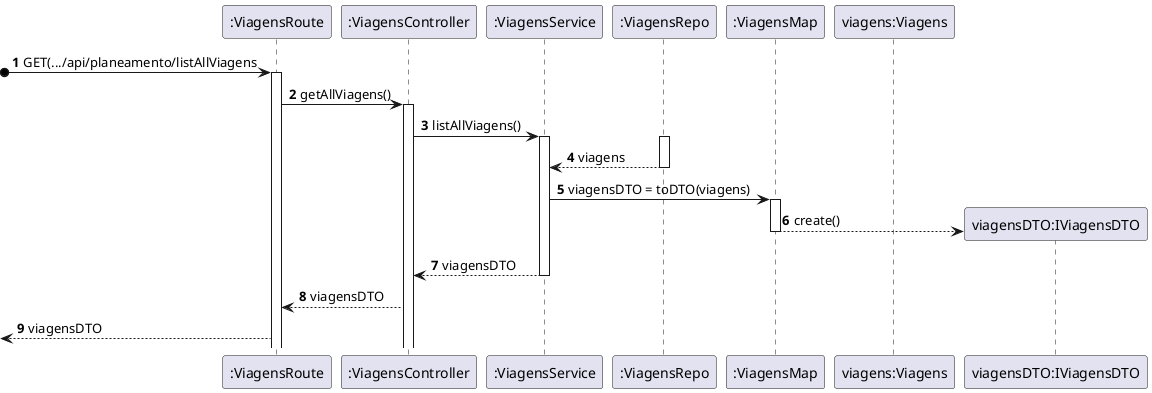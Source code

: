 @startuml SSD US10 - Criar Percurso

autonumber
participant ":ViagensRoute" as ROUTE
participant ":ViagensController" as CTRL
participant ":ViagensService" as SERVICE
participant ":ViagensRepo" as REPO
participant ":ViagensMap" as MAP
participant "viagens:Viagens" as PERCURSO
participant "viagensDTO:IViagensDTO" as DTO



?o->ROUTE : GET(.../api/planeamento/listAllViagens
activate ROUTE
ROUTE -> CTRL : getAllViagens()
activate CTRL
CTRL -> SERVICE : listAllViagens()
activate SERVICE
activate REPO
REPO --> SERVICE : viagens
deactivate REPO

SERVICE -> MAP : viagensDTO = toDTO(viagens)
activate MAP
MAP --> DTO** : create()
deactivate MAP



SERVICE --> CTRL : viagensDTO
deactivate SERVICE
CTRL --> ROUTE : viagensDTO
<-- ROUTE : viagensDTO




@enduml